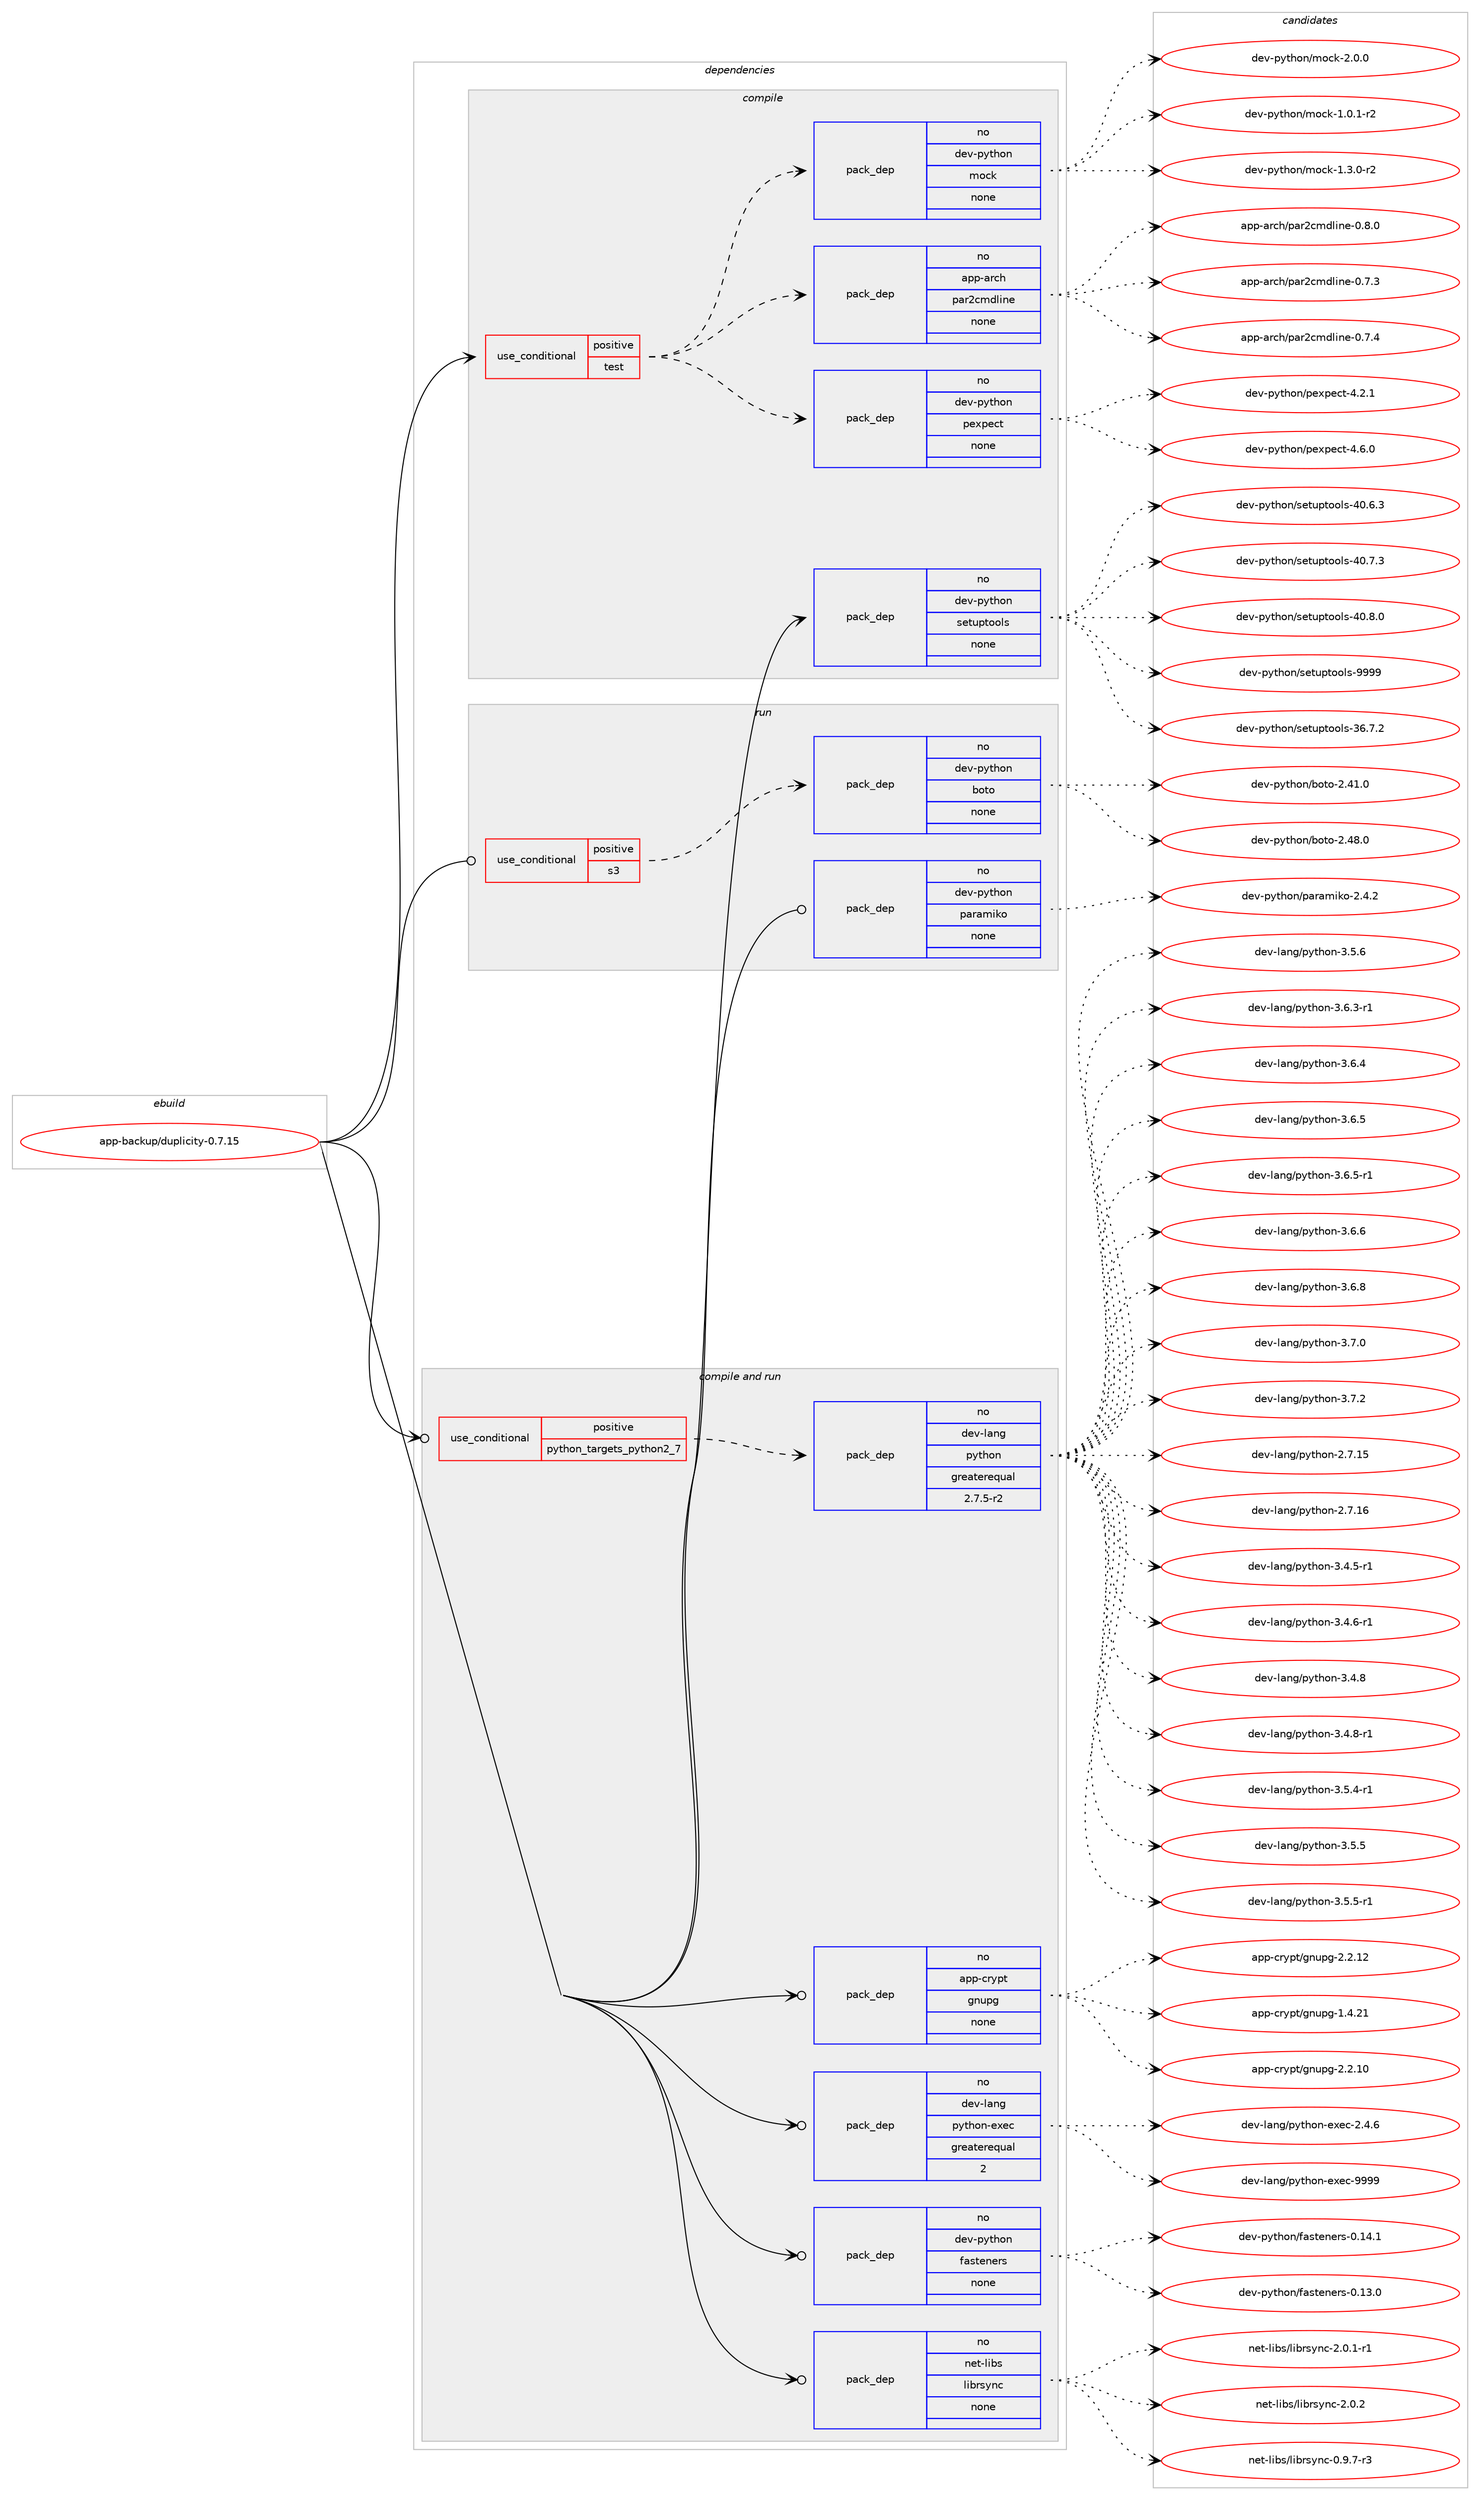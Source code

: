 digraph prolog {

# *************
# Graph options
# *************

newrank=true;
concentrate=true;
compound=true;
graph [rankdir=LR,fontname=Helvetica,fontsize=10,ranksep=1.5];#, ranksep=2.5, nodesep=0.2];
edge  [arrowhead=vee];
node  [fontname=Helvetica,fontsize=10];

# **********
# The ebuild
# **********

subgraph cluster_leftcol {
color=gray;
rank=same;
label=<<i>ebuild</i>>;
id [label="app-backup/duplicity-0.7.15", color=red, width=4, href="../app-backup/duplicity-0.7.15.svg"];
}

# ****************
# The dependencies
# ****************

subgraph cluster_midcol {
color=gray;
label=<<i>dependencies</i>>;
subgraph cluster_compile {
fillcolor="#eeeeee";
style=filled;
label=<<i>compile</i>>;
subgraph cond347292 {
dependency1273665 [label=<<TABLE BORDER="0" CELLBORDER="1" CELLSPACING="0" CELLPADDING="4"><TR><TD ROWSPAN="3" CELLPADDING="10">use_conditional</TD></TR><TR><TD>positive</TD></TR><TR><TD>test</TD></TR></TABLE>>, shape=none, color=red];
subgraph pack906599 {
dependency1273666 [label=<<TABLE BORDER="0" CELLBORDER="1" CELLSPACING="0" CELLPADDING="4" WIDTH="220"><TR><TD ROWSPAN="6" CELLPADDING="30">pack_dep</TD></TR><TR><TD WIDTH="110">no</TD></TR><TR><TD>app-arch</TD></TR><TR><TD>par2cmdline</TD></TR><TR><TD>none</TD></TR><TR><TD></TD></TR></TABLE>>, shape=none, color=blue];
}
dependency1273665:e -> dependency1273666:w [weight=20,style="dashed",arrowhead="vee"];
subgraph pack906600 {
dependency1273667 [label=<<TABLE BORDER="0" CELLBORDER="1" CELLSPACING="0" CELLPADDING="4" WIDTH="220"><TR><TD ROWSPAN="6" CELLPADDING="30">pack_dep</TD></TR><TR><TD WIDTH="110">no</TD></TR><TR><TD>dev-python</TD></TR><TR><TD>mock</TD></TR><TR><TD>none</TD></TR><TR><TD></TD></TR></TABLE>>, shape=none, color=blue];
}
dependency1273665:e -> dependency1273667:w [weight=20,style="dashed",arrowhead="vee"];
subgraph pack906601 {
dependency1273668 [label=<<TABLE BORDER="0" CELLBORDER="1" CELLSPACING="0" CELLPADDING="4" WIDTH="220"><TR><TD ROWSPAN="6" CELLPADDING="30">pack_dep</TD></TR><TR><TD WIDTH="110">no</TD></TR><TR><TD>dev-python</TD></TR><TR><TD>pexpect</TD></TR><TR><TD>none</TD></TR><TR><TD></TD></TR></TABLE>>, shape=none, color=blue];
}
dependency1273665:e -> dependency1273668:w [weight=20,style="dashed",arrowhead="vee"];
}
id:e -> dependency1273665:w [weight=20,style="solid",arrowhead="vee"];
subgraph pack906602 {
dependency1273669 [label=<<TABLE BORDER="0" CELLBORDER="1" CELLSPACING="0" CELLPADDING="4" WIDTH="220"><TR><TD ROWSPAN="6" CELLPADDING="30">pack_dep</TD></TR><TR><TD WIDTH="110">no</TD></TR><TR><TD>dev-python</TD></TR><TR><TD>setuptools</TD></TR><TR><TD>none</TD></TR><TR><TD></TD></TR></TABLE>>, shape=none, color=blue];
}
id:e -> dependency1273669:w [weight=20,style="solid",arrowhead="vee"];
}
subgraph cluster_compileandrun {
fillcolor="#eeeeee";
style=filled;
label=<<i>compile and run</i>>;
subgraph cond347293 {
dependency1273670 [label=<<TABLE BORDER="0" CELLBORDER="1" CELLSPACING="0" CELLPADDING="4"><TR><TD ROWSPAN="3" CELLPADDING="10">use_conditional</TD></TR><TR><TD>positive</TD></TR><TR><TD>python_targets_python2_7</TD></TR></TABLE>>, shape=none, color=red];
subgraph pack906603 {
dependency1273671 [label=<<TABLE BORDER="0" CELLBORDER="1" CELLSPACING="0" CELLPADDING="4" WIDTH="220"><TR><TD ROWSPAN="6" CELLPADDING="30">pack_dep</TD></TR><TR><TD WIDTH="110">no</TD></TR><TR><TD>dev-lang</TD></TR><TR><TD>python</TD></TR><TR><TD>greaterequal</TD></TR><TR><TD>2.7.5-r2</TD></TR></TABLE>>, shape=none, color=blue];
}
dependency1273670:e -> dependency1273671:w [weight=20,style="dashed",arrowhead="vee"];
}
id:e -> dependency1273670:w [weight=20,style="solid",arrowhead="odotvee"];
subgraph pack906604 {
dependency1273672 [label=<<TABLE BORDER="0" CELLBORDER="1" CELLSPACING="0" CELLPADDING="4" WIDTH="220"><TR><TD ROWSPAN="6" CELLPADDING="30">pack_dep</TD></TR><TR><TD WIDTH="110">no</TD></TR><TR><TD>app-crypt</TD></TR><TR><TD>gnupg</TD></TR><TR><TD>none</TD></TR><TR><TD></TD></TR></TABLE>>, shape=none, color=blue];
}
id:e -> dependency1273672:w [weight=20,style="solid",arrowhead="odotvee"];
subgraph pack906605 {
dependency1273673 [label=<<TABLE BORDER="0" CELLBORDER="1" CELLSPACING="0" CELLPADDING="4" WIDTH="220"><TR><TD ROWSPAN="6" CELLPADDING="30">pack_dep</TD></TR><TR><TD WIDTH="110">no</TD></TR><TR><TD>dev-lang</TD></TR><TR><TD>python-exec</TD></TR><TR><TD>greaterequal</TD></TR><TR><TD>2</TD></TR></TABLE>>, shape=none, color=blue];
}
id:e -> dependency1273673:w [weight=20,style="solid",arrowhead="odotvee"];
subgraph pack906606 {
dependency1273674 [label=<<TABLE BORDER="0" CELLBORDER="1" CELLSPACING="0" CELLPADDING="4" WIDTH="220"><TR><TD ROWSPAN="6" CELLPADDING="30">pack_dep</TD></TR><TR><TD WIDTH="110">no</TD></TR><TR><TD>dev-python</TD></TR><TR><TD>fasteners</TD></TR><TR><TD>none</TD></TR><TR><TD></TD></TR></TABLE>>, shape=none, color=blue];
}
id:e -> dependency1273674:w [weight=20,style="solid",arrowhead="odotvee"];
subgraph pack906607 {
dependency1273675 [label=<<TABLE BORDER="0" CELLBORDER="1" CELLSPACING="0" CELLPADDING="4" WIDTH="220"><TR><TD ROWSPAN="6" CELLPADDING="30">pack_dep</TD></TR><TR><TD WIDTH="110">no</TD></TR><TR><TD>net-libs</TD></TR><TR><TD>librsync</TD></TR><TR><TD>none</TD></TR><TR><TD></TD></TR></TABLE>>, shape=none, color=blue];
}
id:e -> dependency1273675:w [weight=20,style="solid",arrowhead="odotvee"];
}
subgraph cluster_run {
fillcolor="#eeeeee";
style=filled;
label=<<i>run</i>>;
subgraph cond347294 {
dependency1273676 [label=<<TABLE BORDER="0" CELLBORDER="1" CELLSPACING="0" CELLPADDING="4"><TR><TD ROWSPAN="3" CELLPADDING="10">use_conditional</TD></TR><TR><TD>positive</TD></TR><TR><TD>s3</TD></TR></TABLE>>, shape=none, color=red];
subgraph pack906608 {
dependency1273677 [label=<<TABLE BORDER="0" CELLBORDER="1" CELLSPACING="0" CELLPADDING="4" WIDTH="220"><TR><TD ROWSPAN="6" CELLPADDING="30">pack_dep</TD></TR><TR><TD WIDTH="110">no</TD></TR><TR><TD>dev-python</TD></TR><TR><TD>boto</TD></TR><TR><TD>none</TD></TR><TR><TD></TD></TR></TABLE>>, shape=none, color=blue];
}
dependency1273676:e -> dependency1273677:w [weight=20,style="dashed",arrowhead="vee"];
}
id:e -> dependency1273676:w [weight=20,style="solid",arrowhead="odot"];
subgraph pack906609 {
dependency1273678 [label=<<TABLE BORDER="0" CELLBORDER="1" CELLSPACING="0" CELLPADDING="4" WIDTH="220"><TR><TD ROWSPAN="6" CELLPADDING="30">pack_dep</TD></TR><TR><TD WIDTH="110">no</TD></TR><TR><TD>dev-python</TD></TR><TR><TD>paramiko</TD></TR><TR><TD>none</TD></TR><TR><TD></TD></TR></TABLE>>, shape=none, color=blue];
}
id:e -> dependency1273678:w [weight=20,style="solid",arrowhead="odot"];
}
}

# **************
# The candidates
# **************

subgraph cluster_choices {
rank=same;
color=gray;
label=<<i>candidates</i>>;

subgraph choice906599 {
color=black;
nodesep=1;
choice9711211245971149910447112971145099109100108105110101454846554651 [label="app-arch/par2cmdline-0.7.3", color=red, width=4,href="../app-arch/par2cmdline-0.7.3.svg"];
choice9711211245971149910447112971145099109100108105110101454846554652 [label="app-arch/par2cmdline-0.7.4", color=red, width=4,href="../app-arch/par2cmdline-0.7.4.svg"];
choice9711211245971149910447112971145099109100108105110101454846564648 [label="app-arch/par2cmdline-0.8.0", color=red, width=4,href="../app-arch/par2cmdline-0.8.0.svg"];
dependency1273666:e -> choice9711211245971149910447112971145099109100108105110101454846554651:w [style=dotted,weight="100"];
dependency1273666:e -> choice9711211245971149910447112971145099109100108105110101454846554652:w [style=dotted,weight="100"];
dependency1273666:e -> choice9711211245971149910447112971145099109100108105110101454846564648:w [style=dotted,weight="100"];
}
subgraph choice906600 {
color=black;
nodesep=1;
choice1001011184511212111610411111047109111991074549464846494511450 [label="dev-python/mock-1.0.1-r2", color=red, width=4,href="../dev-python/mock-1.0.1-r2.svg"];
choice1001011184511212111610411111047109111991074549465146484511450 [label="dev-python/mock-1.3.0-r2", color=red, width=4,href="../dev-python/mock-1.3.0-r2.svg"];
choice100101118451121211161041111104710911199107455046484648 [label="dev-python/mock-2.0.0", color=red, width=4,href="../dev-python/mock-2.0.0.svg"];
dependency1273667:e -> choice1001011184511212111610411111047109111991074549464846494511450:w [style=dotted,weight="100"];
dependency1273667:e -> choice1001011184511212111610411111047109111991074549465146484511450:w [style=dotted,weight="100"];
dependency1273667:e -> choice100101118451121211161041111104710911199107455046484648:w [style=dotted,weight="100"];
}
subgraph choice906601 {
color=black;
nodesep=1;
choice100101118451121211161041111104711210112011210199116455246504649 [label="dev-python/pexpect-4.2.1", color=red, width=4,href="../dev-python/pexpect-4.2.1.svg"];
choice100101118451121211161041111104711210112011210199116455246544648 [label="dev-python/pexpect-4.6.0", color=red, width=4,href="../dev-python/pexpect-4.6.0.svg"];
dependency1273668:e -> choice100101118451121211161041111104711210112011210199116455246504649:w [style=dotted,weight="100"];
dependency1273668:e -> choice100101118451121211161041111104711210112011210199116455246544648:w [style=dotted,weight="100"];
}
subgraph choice906602 {
color=black;
nodesep=1;
choice100101118451121211161041111104711510111611711211611111110811545515446554650 [label="dev-python/setuptools-36.7.2", color=red, width=4,href="../dev-python/setuptools-36.7.2.svg"];
choice100101118451121211161041111104711510111611711211611111110811545524846544651 [label="dev-python/setuptools-40.6.3", color=red, width=4,href="../dev-python/setuptools-40.6.3.svg"];
choice100101118451121211161041111104711510111611711211611111110811545524846554651 [label="dev-python/setuptools-40.7.3", color=red, width=4,href="../dev-python/setuptools-40.7.3.svg"];
choice100101118451121211161041111104711510111611711211611111110811545524846564648 [label="dev-python/setuptools-40.8.0", color=red, width=4,href="../dev-python/setuptools-40.8.0.svg"];
choice10010111845112121116104111110471151011161171121161111111081154557575757 [label="dev-python/setuptools-9999", color=red, width=4,href="../dev-python/setuptools-9999.svg"];
dependency1273669:e -> choice100101118451121211161041111104711510111611711211611111110811545515446554650:w [style=dotted,weight="100"];
dependency1273669:e -> choice100101118451121211161041111104711510111611711211611111110811545524846544651:w [style=dotted,weight="100"];
dependency1273669:e -> choice100101118451121211161041111104711510111611711211611111110811545524846554651:w [style=dotted,weight="100"];
dependency1273669:e -> choice100101118451121211161041111104711510111611711211611111110811545524846564648:w [style=dotted,weight="100"];
dependency1273669:e -> choice10010111845112121116104111110471151011161171121161111111081154557575757:w [style=dotted,weight="100"];
}
subgraph choice906603 {
color=black;
nodesep=1;
choice10010111845108971101034711212111610411111045504655464953 [label="dev-lang/python-2.7.15", color=red, width=4,href="../dev-lang/python-2.7.15.svg"];
choice10010111845108971101034711212111610411111045504655464954 [label="dev-lang/python-2.7.16", color=red, width=4,href="../dev-lang/python-2.7.16.svg"];
choice1001011184510897110103471121211161041111104551465246534511449 [label="dev-lang/python-3.4.5-r1", color=red, width=4,href="../dev-lang/python-3.4.5-r1.svg"];
choice1001011184510897110103471121211161041111104551465246544511449 [label="dev-lang/python-3.4.6-r1", color=red, width=4,href="../dev-lang/python-3.4.6-r1.svg"];
choice100101118451089711010347112121116104111110455146524656 [label="dev-lang/python-3.4.8", color=red, width=4,href="../dev-lang/python-3.4.8.svg"];
choice1001011184510897110103471121211161041111104551465246564511449 [label="dev-lang/python-3.4.8-r1", color=red, width=4,href="../dev-lang/python-3.4.8-r1.svg"];
choice1001011184510897110103471121211161041111104551465346524511449 [label="dev-lang/python-3.5.4-r1", color=red, width=4,href="../dev-lang/python-3.5.4-r1.svg"];
choice100101118451089711010347112121116104111110455146534653 [label="dev-lang/python-3.5.5", color=red, width=4,href="../dev-lang/python-3.5.5.svg"];
choice1001011184510897110103471121211161041111104551465346534511449 [label="dev-lang/python-3.5.5-r1", color=red, width=4,href="../dev-lang/python-3.5.5-r1.svg"];
choice100101118451089711010347112121116104111110455146534654 [label="dev-lang/python-3.5.6", color=red, width=4,href="../dev-lang/python-3.5.6.svg"];
choice1001011184510897110103471121211161041111104551465446514511449 [label="dev-lang/python-3.6.3-r1", color=red, width=4,href="../dev-lang/python-3.6.3-r1.svg"];
choice100101118451089711010347112121116104111110455146544652 [label="dev-lang/python-3.6.4", color=red, width=4,href="../dev-lang/python-3.6.4.svg"];
choice100101118451089711010347112121116104111110455146544653 [label="dev-lang/python-3.6.5", color=red, width=4,href="../dev-lang/python-3.6.5.svg"];
choice1001011184510897110103471121211161041111104551465446534511449 [label="dev-lang/python-3.6.5-r1", color=red, width=4,href="../dev-lang/python-3.6.5-r1.svg"];
choice100101118451089711010347112121116104111110455146544654 [label="dev-lang/python-3.6.6", color=red, width=4,href="../dev-lang/python-3.6.6.svg"];
choice100101118451089711010347112121116104111110455146544656 [label="dev-lang/python-3.6.8", color=red, width=4,href="../dev-lang/python-3.6.8.svg"];
choice100101118451089711010347112121116104111110455146554648 [label="dev-lang/python-3.7.0", color=red, width=4,href="../dev-lang/python-3.7.0.svg"];
choice100101118451089711010347112121116104111110455146554650 [label="dev-lang/python-3.7.2", color=red, width=4,href="../dev-lang/python-3.7.2.svg"];
dependency1273671:e -> choice10010111845108971101034711212111610411111045504655464953:w [style=dotted,weight="100"];
dependency1273671:e -> choice10010111845108971101034711212111610411111045504655464954:w [style=dotted,weight="100"];
dependency1273671:e -> choice1001011184510897110103471121211161041111104551465246534511449:w [style=dotted,weight="100"];
dependency1273671:e -> choice1001011184510897110103471121211161041111104551465246544511449:w [style=dotted,weight="100"];
dependency1273671:e -> choice100101118451089711010347112121116104111110455146524656:w [style=dotted,weight="100"];
dependency1273671:e -> choice1001011184510897110103471121211161041111104551465246564511449:w [style=dotted,weight="100"];
dependency1273671:e -> choice1001011184510897110103471121211161041111104551465346524511449:w [style=dotted,weight="100"];
dependency1273671:e -> choice100101118451089711010347112121116104111110455146534653:w [style=dotted,weight="100"];
dependency1273671:e -> choice1001011184510897110103471121211161041111104551465346534511449:w [style=dotted,weight="100"];
dependency1273671:e -> choice100101118451089711010347112121116104111110455146534654:w [style=dotted,weight="100"];
dependency1273671:e -> choice1001011184510897110103471121211161041111104551465446514511449:w [style=dotted,weight="100"];
dependency1273671:e -> choice100101118451089711010347112121116104111110455146544652:w [style=dotted,weight="100"];
dependency1273671:e -> choice100101118451089711010347112121116104111110455146544653:w [style=dotted,weight="100"];
dependency1273671:e -> choice1001011184510897110103471121211161041111104551465446534511449:w [style=dotted,weight="100"];
dependency1273671:e -> choice100101118451089711010347112121116104111110455146544654:w [style=dotted,weight="100"];
dependency1273671:e -> choice100101118451089711010347112121116104111110455146544656:w [style=dotted,weight="100"];
dependency1273671:e -> choice100101118451089711010347112121116104111110455146554648:w [style=dotted,weight="100"];
dependency1273671:e -> choice100101118451089711010347112121116104111110455146554650:w [style=dotted,weight="100"];
}
subgraph choice906604 {
color=black;
nodesep=1;
choice9711211245991141211121164710311011711210345494652465049 [label="app-crypt/gnupg-1.4.21", color=red, width=4,href="../app-crypt/gnupg-1.4.21.svg"];
choice9711211245991141211121164710311011711210345504650464948 [label="app-crypt/gnupg-2.2.10", color=red, width=4,href="../app-crypt/gnupg-2.2.10.svg"];
choice9711211245991141211121164710311011711210345504650464950 [label="app-crypt/gnupg-2.2.12", color=red, width=4,href="../app-crypt/gnupg-2.2.12.svg"];
dependency1273672:e -> choice9711211245991141211121164710311011711210345494652465049:w [style=dotted,weight="100"];
dependency1273672:e -> choice9711211245991141211121164710311011711210345504650464948:w [style=dotted,weight="100"];
dependency1273672:e -> choice9711211245991141211121164710311011711210345504650464950:w [style=dotted,weight="100"];
}
subgraph choice906605 {
color=black;
nodesep=1;
choice1001011184510897110103471121211161041111104510112010199455046524654 [label="dev-lang/python-exec-2.4.6", color=red, width=4,href="../dev-lang/python-exec-2.4.6.svg"];
choice10010111845108971101034711212111610411111045101120101994557575757 [label="dev-lang/python-exec-9999", color=red, width=4,href="../dev-lang/python-exec-9999.svg"];
dependency1273673:e -> choice1001011184510897110103471121211161041111104510112010199455046524654:w [style=dotted,weight="100"];
dependency1273673:e -> choice10010111845108971101034711212111610411111045101120101994557575757:w [style=dotted,weight="100"];
}
subgraph choice906606 {
color=black;
nodesep=1;
choice10010111845112121116104111110471029711511610111010111411545484649514648 [label="dev-python/fasteners-0.13.0", color=red, width=4,href="../dev-python/fasteners-0.13.0.svg"];
choice10010111845112121116104111110471029711511610111010111411545484649524649 [label="dev-python/fasteners-0.14.1", color=red, width=4,href="../dev-python/fasteners-0.14.1.svg"];
dependency1273674:e -> choice10010111845112121116104111110471029711511610111010111411545484649514648:w [style=dotted,weight="100"];
dependency1273674:e -> choice10010111845112121116104111110471029711511610111010111411545484649524649:w [style=dotted,weight="100"];
}
subgraph choice906607 {
color=black;
nodesep=1;
choice11010111645108105981154710810598114115121110994548465746554511451 [label="net-libs/librsync-0.9.7-r3", color=red, width=4,href="../net-libs/librsync-0.9.7-r3.svg"];
choice11010111645108105981154710810598114115121110994550464846494511449 [label="net-libs/librsync-2.0.1-r1", color=red, width=4,href="../net-libs/librsync-2.0.1-r1.svg"];
choice1101011164510810598115471081059811411512111099455046484650 [label="net-libs/librsync-2.0.2", color=red, width=4,href="../net-libs/librsync-2.0.2.svg"];
dependency1273675:e -> choice11010111645108105981154710810598114115121110994548465746554511451:w [style=dotted,weight="100"];
dependency1273675:e -> choice11010111645108105981154710810598114115121110994550464846494511449:w [style=dotted,weight="100"];
dependency1273675:e -> choice1101011164510810598115471081059811411512111099455046484650:w [style=dotted,weight="100"];
}
subgraph choice906608 {
color=black;
nodesep=1;
choice10010111845112121116104111110479811111611145504652494648 [label="dev-python/boto-2.41.0", color=red, width=4,href="../dev-python/boto-2.41.0.svg"];
choice10010111845112121116104111110479811111611145504652564648 [label="dev-python/boto-2.48.0", color=red, width=4,href="../dev-python/boto-2.48.0.svg"];
dependency1273677:e -> choice10010111845112121116104111110479811111611145504652494648:w [style=dotted,weight="100"];
dependency1273677:e -> choice10010111845112121116104111110479811111611145504652564648:w [style=dotted,weight="100"];
}
subgraph choice906609 {
color=black;
nodesep=1;
choice10010111845112121116104111110471129711497109105107111455046524650 [label="dev-python/paramiko-2.4.2", color=red, width=4,href="../dev-python/paramiko-2.4.2.svg"];
dependency1273678:e -> choice10010111845112121116104111110471129711497109105107111455046524650:w [style=dotted,weight="100"];
}
}

}
